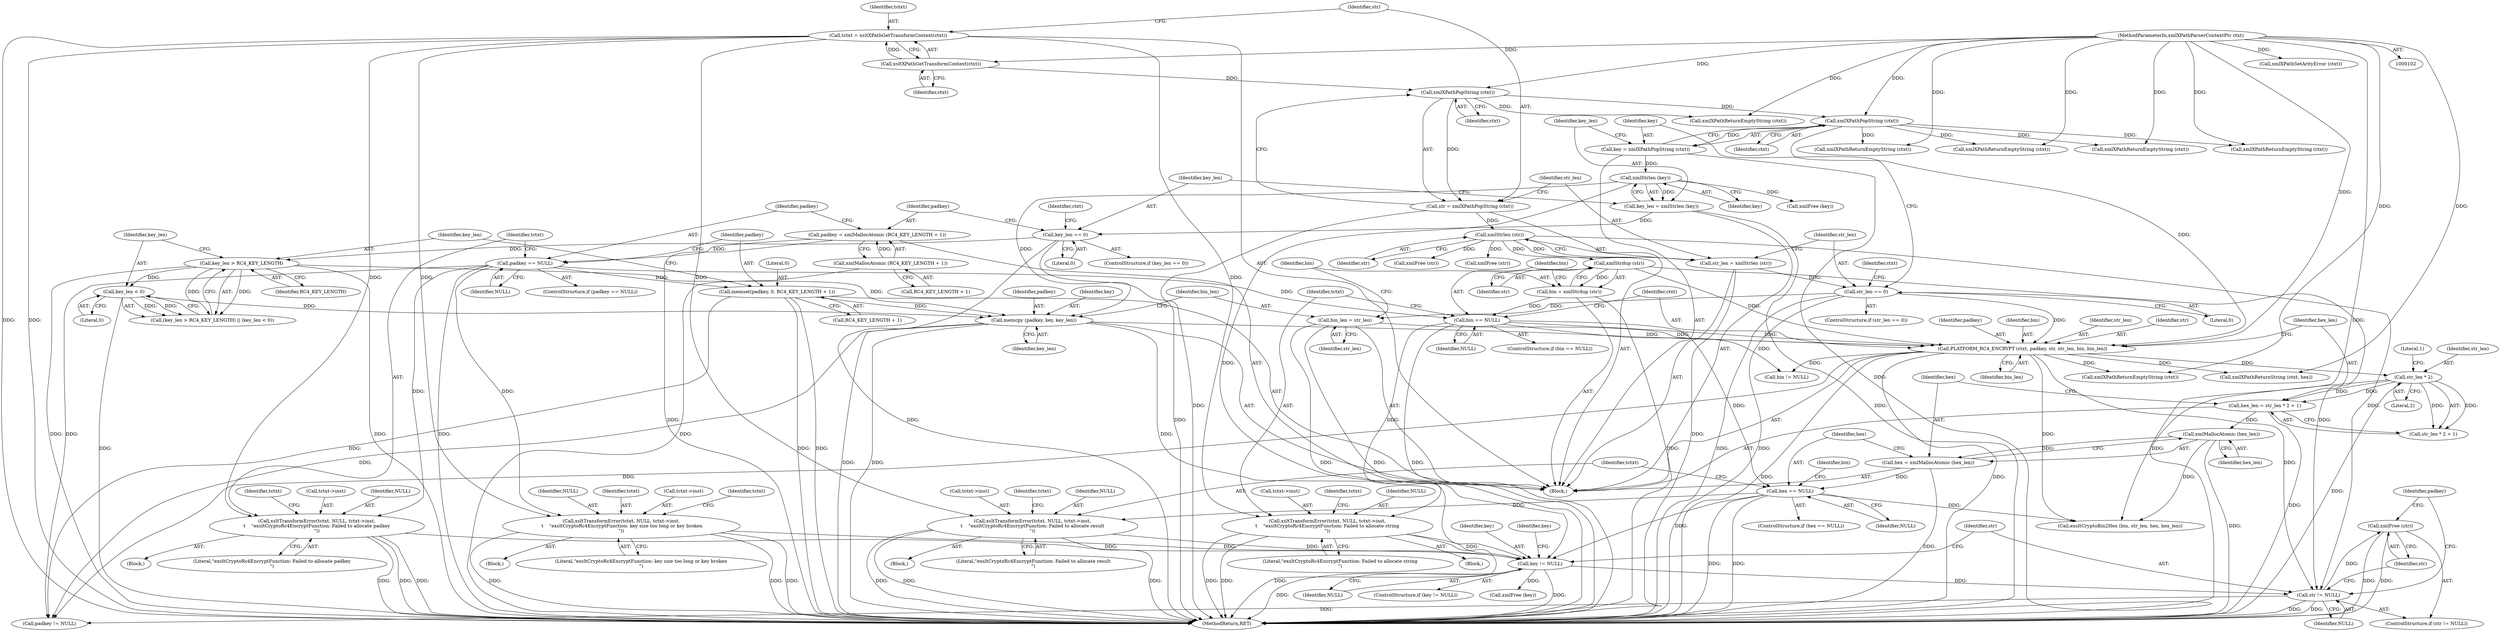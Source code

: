 digraph "0_Chrome_96dbafe288dbe2f0cc45fa3c39daf6d0c37acbab_1@pointer" {
"1000340" [label="(Call,xmlFree (str))"];
"1000337" [label="(Call,str != NULL)"];
"1000283" [label="(Call,PLATFORM_RC4_ENCRYPT (ctxt, padkey, str, str_len, bin, bin_len))"];
"1000178" [label="(Call,xmlXPathPopString (ctxt))"];
"1000160" [label="(Call,xmlXPathPopString (ctxt))"];
"1000156" [label="(Call,xsltXPathGetTransformContext(ctxt))"];
"1000103" [label="(MethodParameterIn,xmlXPathParserContextPtr ctxt)"];
"1000252" [label="(Call,memcpy (padkey, key, key_len))"];
"1000222" [label="(Call,memset(padkey, 0, RC4_KEY_LENGTH + 1))"];
"1000203" [label="(Call,padkey == NULL)"];
"1000196" [label="(Call,padkey = xmlMallocAtomic (RC4_KEY_LENGTH + 1))"];
"1000198" [label="(Call,xmlMallocAtomic (RC4_KEY_LENGTH + 1))"];
"1000182" [label="(Call,xmlStrlen (key))"];
"1000176" [label="(Call,key = xmlXPathPopString (ctxt))"];
"1000230" [label="(Call,key_len > RC4_KEY_LENGTH)"];
"1000185" [label="(Call,key_len == 0)"];
"1000180" [label="(Call,key_len = xmlStrlen (key))"];
"1000233" [label="(Call,key_len < 0)"];
"1000261" [label="(Call,xmlStrdup (str))"];
"1000164" [label="(Call,xmlStrlen (str))"];
"1000158" [label="(Call,str = xmlXPathPopString (ctxt))"];
"1000167" [label="(Call,str_len == 0)"];
"1000162" [label="(Call,str_len = xmlStrlen (str))"];
"1000264" [label="(Call,bin == NULL)"];
"1000259" [label="(Call,bin = xmlStrdup (str))"];
"1000256" [label="(Call,bin_len = str_len)"];
"1000331" [label="(Call,key != NULL)"];
"1000207" [label="(Call,xsltTransformError(tctxt, NULL, tctxt->inst,\n\t    \"exsltCryptoRc4EncryptFunction: Failed to allocate padkey\n\"))"];
"1000154" [label="(Call,tctxt = xsltXPathGetTransformContext(ctxt))"];
"1000237" [label="(Call,xsltTransformError(tctxt, NULL, tctxt->inst,\n \t    \"exsltCryptoRc4EncryptFunction: key size too long or key broken\n\"))"];
"1000302" [label="(Call,hex == NULL)"];
"1000297" [label="(Call,hex = xmlMallocAtomic (hex_len))"];
"1000299" [label="(Call,xmlMallocAtomic (hex_len))"];
"1000290" [label="(Call,hex_len = str_len * 2 + 1)"];
"1000293" [label="(Call,str_len * 2)"];
"1000268" [label="(Call,xsltTransformError(tctxt, NULL, tctxt->inst,\n\t    \"exsltCryptoRc4EncryptFunction: Failed to allocate string\n\"))"];
"1000306" [label="(Call,xsltTransformError(tctxt, NULL, tctxt->inst,\n\t    \"exsltCryptoRc4EncryptFunction: Failed to allocate result\n\"))"];
"1000203" [label="(Call,padkey == NULL)"];
"1000312" [label="(Literal,\"exsltCryptoRc4EncryptFunction: Failed to allocate result\n\")"];
"1000339" [label="(Identifier,NULL)"];
"1000246" [label="(Identifier,tctxt)"];
"1000232" [label="(Identifier,RC4_KEY_LENGTH)"];
"1000292" [label="(Call,str_len * 2 + 1)"];
"1000296" [label="(Literal,1)"];
"1000332" [label="(Identifier,key)"];
"1000257" [label="(Identifier,bin_len)"];
"1000298" [label="(Identifier,hex)"];
"1000334" [label="(Call,xmlFree (key))"];
"1000331" [label="(Call,key != NULL)"];
"1000252" [label="(Call,memcpy (padkey, key, key_len))"];
"1000157" [label="(Identifier,ctxt)"];
"1000262" [label="(Identifier,str)"];
"1000354" [label="(MethodReturn,RET)"];
"1000204" [label="(Identifier,padkey)"];
"1000213" [label="(Literal,\"exsltCryptoRc4EncryptFunction: Failed to allocate padkey\n\")"];
"1000243" [label="(Literal,\"exsltCryptoRc4EncryptFunction: key size too long or key broken\n\")"];
"1000280" [label="(Call,xmlXPathReturnEmptyString (ctxt))"];
"1000340" [label="(Call,xmlFree (str))"];
"1000309" [label="(Call,tctxt->inst)"];
"1000263" [label="(ControlStructure,if (bin == NULL))"];
"1000163" [label="(Identifier,str_len)"];
"1000224" [label="(Literal,0)"];
"1000349" [label="(Call,bin != NULL)"];
"1000271" [label="(Call,tctxt->inst)"];
"1000156" [label="(Call,xsltXPathGetTransformContext(ctxt))"];
"1000269" [label="(Identifier,tctxt)"];
"1000268" [label="(Call,xsltTransformError(tctxt, NULL, tctxt->inst,\n\t    \"exsltCryptoRc4EncryptFunction: Failed to allocate string\n\"))"];
"1000295" [label="(Literal,2)"];
"1000326" [label="(Call,xmlXPathReturnString (ctxt, hex))"];
"1000196" [label="(Call,padkey = xmlMallocAtomic (RC4_KEY_LENGTH + 1))"];
"1000183" [label="(Identifier,key)"];
"1000284" [label="(Identifier,ctxt)"];
"1000155" [label="(Identifier,tctxt)"];
"1000335" [label="(Identifier,key)"];
"1000103" [label="(MethodParameterIn,xmlXPathParserContextPtr ctxt)"];
"1000176" [label="(Call,key = xmlXPathPopString (ctxt))"];
"1000344" [label="(Identifier,padkey)"];
"1000167" [label="(Call,str_len == 0)"];
"1000223" [label="(Identifier,padkey)"];
"1000255" [label="(Identifier,key_len)"];
"1000206" [label="(Block,)"];
"1000300" [label="(Identifier,hex_len)"];
"1000291" [label="(Identifier,hex_len)"];
"1000207" [label="(Call,xsltTransformError(tctxt, NULL, tctxt->inst,\n\t    \"exsltCryptoRc4EncryptFunction: Failed to allocate padkey\n\"))"];
"1000180" [label="(Call,key_len = xmlStrlen (key))"];
"1000225" [label="(Call,RC4_KEY_LENGTH + 1)"];
"1000235" [label="(Literal,0)"];
"1000260" [label="(Identifier,bin)"];
"1000287" [label="(Identifier,str_len)"];
"1000277" [label="(Identifier,tctxt)"];
"1000305" [label="(Block,)"];
"1000237" [label="(Call,xsltTransformError(tctxt, NULL, tctxt->inst,\n \t    \"exsltCryptoRc4EncryptFunction: key size too long or key broken\n\"))"];
"1000166" [label="(ControlStructure,if (str_len == 0))"];
"1000179" [label="(Identifier,ctxt)"];
"1000199" [label="(Call,RC4_KEY_LENGTH + 1)"];
"1000336" [label="(ControlStructure,if (str != NULL))"];
"1000230" [label="(Call,key_len > RC4_KEY_LENGTH)"];
"1000177" [label="(Identifier,key)"];
"1000307" [label="(Identifier,tctxt)"];
"1000249" [label="(Call,xmlXPathReturnEmptyString (ctxt))"];
"1000303" [label="(Identifier,hex)"];
"1000289" [label="(Identifier,bin_len)"];
"1000181" [label="(Identifier,key_len)"];
"1000299" [label="(Call,xmlMallocAtomic (hex_len))"];
"1000302" [label="(Call,hex == NULL)"];
"1000154" [label="(Call,tctxt = xsltXPathGetTransformContext(ctxt))"];
"1000236" [label="(Block,)"];
"1000290" [label="(Call,hex_len = str_len * 2 + 1)"];
"1000286" [label="(Identifier,str)"];
"1000341" [label="(Identifier,str)"];
"1000267" [label="(Block,)"];
"1000270" [label="(Identifier,NULL)"];
"1000173" [label="(Call,xmlFree (str))"];
"1000191" [label="(Call,xmlFree (key))"];
"1000239" [label="(Identifier,NULL)"];
"1000210" [label="(Call,tctxt->inst)"];
"1000105" [label="(Block,)"];
"1000219" [label="(Call,xmlXPathReturnEmptyString (ctxt))"];
"1000202" [label="(ControlStructure,if (padkey == NULL))"];
"1000151" [label="(Call,xmlXPathSetArityError (ctxt))"];
"1000297" [label="(Call,hex = xmlMallocAtomic (hex_len))"];
"1000285" [label="(Identifier,padkey)"];
"1000229" [label="(Call,(key_len > RC4_KEY_LENGTH) || (key_len < 0))"];
"1000222" [label="(Call,memset(padkey, 0, RC4_KEY_LENGTH + 1))"];
"1000198" [label="(Call,xmlMallocAtomic (RC4_KEY_LENGTH + 1))"];
"1000301" [label="(ControlStructure,if (hex == NULL))"];
"1000160" [label="(Call,xmlXPathPopString (ctxt))"];
"1000184" [label="(ControlStructure,if (key_len == 0))"];
"1000315" [label="(Identifier,tctxt)"];
"1000256" [label="(Call,bin_len = str_len)"];
"1000231" [label="(Identifier,key_len)"];
"1000165" [label="(Identifier,str)"];
"1000208" [label="(Identifier,tctxt)"];
"1000254" [label="(Identifier,key)"];
"1000234" [label="(Identifier,key_len)"];
"1000333" [label="(Identifier,NULL)"];
"1000182" [label="(Call,xmlStrlen (key))"];
"1000306" [label="(Call,xsltTransformError(tctxt, NULL, tctxt->inst,\n\t    \"exsltCryptoRc4EncryptFunction: Failed to allocate result\n\"))"];
"1000209" [label="(Identifier,NULL)"];
"1000259" [label="(Call,bin = xmlStrdup (str))"];
"1000321" [label="(Call,exsltCryptoBin2Hex (bin, str_len, hex, hex_len))"];
"1000330" [label="(ControlStructure,if (key != NULL))"];
"1000238" [label="(Identifier,tctxt)"];
"1000343" [label="(Call,padkey != NULL)"];
"1000169" [label="(Literal,0)"];
"1000193" [label="(Call,xmlFree (str))"];
"1000186" [label="(Identifier,key_len)"];
"1000197" [label="(Identifier,padkey)"];
"1000283" [label="(Call,PLATFORM_RC4_ENCRYPT (ctxt, padkey, str, str_len, bin, bin_len))"];
"1000264" [label="(Call,bin == NULL)"];
"1000178" [label="(Call,xmlXPathPopString (ctxt))"];
"1000205" [label="(Identifier,NULL)"];
"1000190" [label="(Identifier,ctxt)"];
"1000258" [label="(Identifier,str_len)"];
"1000216" [label="(Identifier,tctxt)"];
"1000233" [label="(Call,key_len < 0)"];
"1000318" [label="(Call,xmlXPathReturnEmptyString (ctxt))"];
"1000158" [label="(Call,str = xmlXPathPopString (ctxt))"];
"1000161" [label="(Identifier,ctxt)"];
"1000240" [label="(Call,tctxt->inst)"];
"1000164" [label="(Call,xmlStrlen (str))"];
"1000159" [label="(Identifier,str)"];
"1000162" [label="(Call,str_len = xmlStrlen (str))"];
"1000185" [label="(Call,key_len == 0)"];
"1000172" [label="(Identifier,ctxt)"];
"1000322" [label="(Identifier,bin)"];
"1000189" [label="(Call,xmlXPathReturnEmptyString (ctxt))"];
"1000338" [label="(Identifier,str)"];
"1000265" [label="(Identifier,bin)"];
"1000294" [label="(Identifier,str_len)"];
"1000274" [label="(Literal,\"exsltCryptoRc4EncryptFunction: Failed to allocate string\n\")"];
"1000337" [label="(Call,str != NULL)"];
"1000293" [label="(Call,str_len * 2)"];
"1000288" [label="(Identifier,bin)"];
"1000308" [label="(Identifier,NULL)"];
"1000253" [label="(Identifier,padkey)"];
"1000168" [label="(Identifier,str_len)"];
"1000304" [label="(Identifier,NULL)"];
"1000261" [label="(Call,xmlStrdup (str))"];
"1000266" [label="(Identifier,NULL)"];
"1000187" [label="(Literal,0)"];
"1000171" [label="(Call,xmlXPathReturnEmptyString (ctxt))"];
"1000340" -> "1000336"  [label="AST: "];
"1000340" -> "1000341"  [label="CFG: "];
"1000341" -> "1000340"  [label="AST: "];
"1000344" -> "1000340"  [label="CFG: "];
"1000340" -> "1000354"  [label="DDG: "];
"1000340" -> "1000354"  [label="DDG: "];
"1000337" -> "1000340"  [label="DDG: "];
"1000337" -> "1000336"  [label="AST: "];
"1000337" -> "1000339"  [label="CFG: "];
"1000338" -> "1000337"  [label="AST: "];
"1000339" -> "1000337"  [label="AST: "];
"1000341" -> "1000337"  [label="CFG: "];
"1000344" -> "1000337"  [label="CFG: "];
"1000337" -> "1000354"  [label="DDG: "];
"1000337" -> "1000354"  [label="DDG: "];
"1000283" -> "1000337"  [label="DDG: "];
"1000261" -> "1000337"  [label="DDG: "];
"1000164" -> "1000337"  [label="DDG: "];
"1000331" -> "1000337"  [label="DDG: "];
"1000337" -> "1000343"  [label="DDG: "];
"1000283" -> "1000105"  [label="AST: "];
"1000283" -> "1000289"  [label="CFG: "];
"1000284" -> "1000283"  [label="AST: "];
"1000285" -> "1000283"  [label="AST: "];
"1000286" -> "1000283"  [label="AST: "];
"1000287" -> "1000283"  [label="AST: "];
"1000288" -> "1000283"  [label="AST: "];
"1000289" -> "1000283"  [label="AST: "];
"1000291" -> "1000283"  [label="CFG: "];
"1000283" -> "1000354"  [label="DDG: "];
"1000283" -> "1000354"  [label="DDG: "];
"1000178" -> "1000283"  [label="DDG: "];
"1000103" -> "1000283"  [label="DDG: "];
"1000252" -> "1000283"  [label="DDG: "];
"1000261" -> "1000283"  [label="DDG: "];
"1000167" -> "1000283"  [label="DDG: "];
"1000264" -> "1000283"  [label="DDG: "];
"1000256" -> "1000283"  [label="DDG: "];
"1000283" -> "1000293"  [label="DDG: "];
"1000283" -> "1000318"  [label="DDG: "];
"1000283" -> "1000321"  [label="DDG: "];
"1000283" -> "1000326"  [label="DDG: "];
"1000283" -> "1000343"  [label="DDG: "];
"1000283" -> "1000349"  [label="DDG: "];
"1000178" -> "1000176"  [label="AST: "];
"1000178" -> "1000179"  [label="CFG: "];
"1000179" -> "1000178"  [label="AST: "];
"1000176" -> "1000178"  [label="CFG: "];
"1000178" -> "1000176"  [label="DDG: "];
"1000160" -> "1000178"  [label="DDG: "];
"1000103" -> "1000178"  [label="DDG: "];
"1000178" -> "1000189"  [label="DDG: "];
"1000178" -> "1000219"  [label="DDG: "];
"1000178" -> "1000249"  [label="DDG: "];
"1000178" -> "1000280"  [label="DDG: "];
"1000160" -> "1000158"  [label="AST: "];
"1000160" -> "1000161"  [label="CFG: "];
"1000161" -> "1000160"  [label="AST: "];
"1000158" -> "1000160"  [label="CFG: "];
"1000160" -> "1000158"  [label="DDG: "];
"1000156" -> "1000160"  [label="DDG: "];
"1000103" -> "1000160"  [label="DDG: "];
"1000160" -> "1000171"  [label="DDG: "];
"1000156" -> "1000154"  [label="AST: "];
"1000156" -> "1000157"  [label="CFG: "];
"1000157" -> "1000156"  [label="AST: "];
"1000154" -> "1000156"  [label="CFG: "];
"1000156" -> "1000154"  [label="DDG: "];
"1000103" -> "1000156"  [label="DDG: "];
"1000103" -> "1000102"  [label="AST: "];
"1000103" -> "1000354"  [label="DDG: "];
"1000103" -> "1000151"  [label="DDG: "];
"1000103" -> "1000171"  [label="DDG: "];
"1000103" -> "1000189"  [label="DDG: "];
"1000103" -> "1000219"  [label="DDG: "];
"1000103" -> "1000249"  [label="DDG: "];
"1000103" -> "1000280"  [label="DDG: "];
"1000103" -> "1000318"  [label="DDG: "];
"1000103" -> "1000326"  [label="DDG: "];
"1000252" -> "1000105"  [label="AST: "];
"1000252" -> "1000255"  [label="CFG: "];
"1000253" -> "1000252"  [label="AST: "];
"1000254" -> "1000252"  [label="AST: "];
"1000255" -> "1000252"  [label="AST: "];
"1000257" -> "1000252"  [label="CFG: "];
"1000252" -> "1000354"  [label="DDG: "];
"1000252" -> "1000354"  [label="DDG: "];
"1000222" -> "1000252"  [label="DDG: "];
"1000182" -> "1000252"  [label="DDG: "];
"1000230" -> "1000252"  [label="DDG: "];
"1000233" -> "1000252"  [label="DDG: "];
"1000252" -> "1000331"  [label="DDG: "];
"1000252" -> "1000343"  [label="DDG: "];
"1000222" -> "1000105"  [label="AST: "];
"1000222" -> "1000225"  [label="CFG: "];
"1000223" -> "1000222"  [label="AST: "];
"1000224" -> "1000222"  [label="AST: "];
"1000225" -> "1000222"  [label="AST: "];
"1000231" -> "1000222"  [label="CFG: "];
"1000222" -> "1000354"  [label="DDG: "];
"1000222" -> "1000354"  [label="DDG: "];
"1000203" -> "1000222"  [label="DDG: "];
"1000222" -> "1000343"  [label="DDG: "];
"1000203" -> "1000202"  [label="AST: "];
"1000203" -> "1000205"  [label="CFG: "];
"1000204" -> "1000203"  [label="AST: "];
"1000205" -> "1000203"  [label="AST: "];
"1000208" -> "1000203"  [label="CFG: "];
"1000223" -> "1000203"  [label="CFG: "];
"1000203" -> "1000354"  [label="DDG: "];
"1000196" -> "1000203"  [label="DDG: "];
"1000203" -> "1000207"  [label="DDG: "];
"1000203" -> "1000237"  [label="DDG: "];
"1000203" -> "1000264"  [label="DDG: "];
"1000203" -> "1000343"  [label="DDG: "];
"1000196" -> "1000105"  [label="AST: "];
"1000196" -> "1000198"  [label="CFG: "];
"1000197" -> "1000196"  [label="AST: "];
"1000198" -> "1000196"  [label="AST: "];
"1000204" -> "1000196"  [label="CFG: "];
"1000196" -> "1000354"  [label="DDG: "];
"1000198" -> "1000196"  [label="DDG: "];
"1000198" -> "1000199"  [label="CFG: "];
"1000199" -> "1000198"  [label="AST: "];
"1000198" -> "1000354"  [label="DDG: "];
"1000182" -> "1000180"  [label="AST: "];
"1000182" -> "1000183"  [label="CFG: "];
"1000183" -> "1000182"  [label="AST: "];
"1000180" -> "1000182"  [label="CFG: "];
"1000182" -> "1000180"  [label="DDG: "];
"1000176" -> "1000182"  [label="DDG: "];
"1000182" -> "1000191"  [label="DDG: "];
"1000182" -> "1000331"  [label="DDG: "];
"1000176" -> "1000105"  [label="AST: "];
"1000177" -> "1000176"  [label="AST: "];
"1000181" -> "1000176"  [label="CFG: "];
"1000176" -> "1000354"  [label="DDG: "];
"1000230" -> "1000229"  [label="AST: "];
"1000230" -> "1000232"  [label="CFG: "];
"1000231" -> "1000230"  [label="AST: "];
"1000232" -> "1000230"  [label="AST: "];
"1000234" -> "1000230"  [label="CFG: "];
"1000229" -> "1000230"  [label="CFG: "];
"1000230" -> "1000354"  [label="DDG: "];
"1000230" -> "1000354"  [label="DDG: "];
"1000230" -> "1000229"  [label="DDG: "];
"1000230" -> "1000229"  [label="DDG: "];
"1000185" -> "1000230"  [label="DDG: "];
"1000230" -> "1000233"  [label="DDG: "];
"1000185" -> "1000184"  [label="AST: "];
"1000185" -> "1000187"  [label="CFG: "];
"1000186" -> "1000185"  [label="AST: "];
"1000187" -> "1000185"  [label="AST: "];
"1000190" -> "1000185"  [label="CFG: "];
"1000197" -> "1000185"  [label="CFG: "];
"1000185" -> "1000354"  [label="DDG: "];
"1000185" -> "1000354"  [label="DDG: "];
"1000180" -> "1000185"  [label="DDG: "];
"1000180" -> "1000105"  [label="AST: "];
"1000181" -> "1000180"  [label="AST: "];
"1000186" -> "1000180"  [label="CFG: "];
"1000180" -> "1000354"  [label="DDG: "];
"1000233" -> "1000229"  [label="AST: "];
"1000233" -> "1000235"  [label="CFG: "];
"1000234" -> "1000233"  [label="AST: "];
"1000235" -> "1000233"  [label="AST: "];
"1000229" -> "1000233"  [label="CFG: "];
"1000233" -> "1000354"  [label="DDG: "];
"1000233" -> "1000229"  [label="DDG: "];
"1000233" -> "1000229"  [label="DDG: "];
"1000261" -> "1000259"  [label="AST: "];
"1000261" -> "1000262"  [label="CFG: "];
"1000262" -> "1000261"  [label="AST: "];
"1000259" -> "1000261"  [label="CFG: "];
"1000261" -> "1000259"  [label="DDG: "];
"1000164" -> "1000261"  [label="DDG: "];
"1000164" -> "1000162"  [label="AST: "];
"1000164" -> "1000165"  [label="CFG: "];
"1000165" -> "1000164"  [label="AST: "];
"1000162" -> "1000164"  [label="CFG: "];
"1000164" -> "1000162"  [label="DDG: "];
"1000158" -> "1000164"  [label="DDG: "];
"1000164" -> "1000173"  [label="DDG: "];
"1000164" -> "1000193"  [label="DDG: "];
"1000158" -> "1000105"  [label="AST: "];
"1000159" -> "1000158"  [label="AST: "];
"1000163" -> "1000158"  [label="CFG: "];
"1000158" -> "1000354"  [label="DDG: "];
"1000167" -> "1000166"  [label="AST: "];
"1000167" -> "1000169"  [label="CFG: "];
"1000168" -> "1000167"  [label="AST: "];
"1000169" -> "1000167"  [label="AST: "];
"1000172" -> "1000167"  [label="CFG: "];
"1000177" -> "1000167"  [label="CFG: "];
"1000167" -> "1000354"  [label="DDG: "];
"1000167" -> "1000354"  [label="DDG: "];
"1000162" -> "1000167"  [label="DDG: "];
"1000167" -> "1000256"  [label="DDG: "];
"1000162" -> "1000105"  [label="AST: "];
"1000163" -> "1000162"  [label="AST: "];
"1000168" -> "1000162"  [label="CFG: "];
"1000162" -> "1000354"  [label="DDG: "];
"1000264" -> "1000263"  [label="AST: "];
"1000264" -> "1000266"  [label="CFG: "];
"1000265" -> "1000264"  [label="AST: "];
"1000266" -> "1000264"  [label="AST: "];
"1000269" -> "1000264"  [label="CFG: "];
"1000284" -> "1000264"  [label="CFG: "];
"1000264" -> "1000354"  [label="DDG: "];
"1000259" -> "1000264"  [label="DDG: "];
"1000264" -> "1000268"  [label="DDG: "];
"1000264" -> "1000302"  [label="DDG: "];
"1000264" -> "1000349"  [label="DDG: "];
"1000259" -> "1000105"  [label="AST: "];
"1000260" -> "1000259"  [label="AST: "];
"1000265" -> "1000259"  [label="CFG: "];
"1000259" -> "1000354"  [label="DDG: "];
"1000256" -> "1000105"  [label="AST: "];
"1000256" -> "1000258"  [label="CFG: "];
"1000257" -> "1000256"  [label="AST: "];
"1000258" -> "1000256"  [label="AST: "];
"1000260" -> "1000256"  [label="CFG: "];
"1000256" -> "1000354"  [label="DDG: "];
"1000256" -> "1000354"  [label="DDG: "];
"1000331" -> "1000330"  [label="AST: "];
"1000331" -> "1000333"  [label="CFG: "];
"1000332" -> "1000331"  [label="AST: "];
"1000333" -> "1000331"  [label="AST: "];
"1000335" -> "1000331"  [label="CFG: "];
"1000338" -> "1000331"  [label="CFG: "];
"1000331" -> "1000354"  [label="DDG: "];
"1000331" -> "1000354"  [label="DDG: "];
"1000207" -> "1000331"  [label="DDG: "];
"1000237" -> "1000331"  [label="DDG: "];
"1000302" -> "1000331"  [label="DDG: "];
"1000268" -> "1000331"  [label="DDG: "];
"1000306" -> "1000331"  [label="DDG: "];
"1000331" -> "1000334"  [label="DDG: "];
"1000207" -> "1000206"  [label="AST: "];
"1000207" -> "1000213"  [label="CFG: "];
"1000208" -> "1000207"  [label="AST: "];
"1000209" -> "1000207"  [label="AST: "];
"1000210" -> "1000207"  [label="AST: "];
"1000213" -> "1000207"  [label="AST: "];
"1000216" -> "1000207"  [label="CFG: "];
"1000207" -> "1000354"  [label="DDG: "];
"1000207" -> "1000354"  [label="DDG: "];
"1000207" -> "1000354"  [label="DDG: "];
"1000154" -> "1000207"  [label="DDG: "];
"1000154" -> "1000105"  [label="AST: "];
"1000155" -> "1000154"  [label="AST: "];
"1000159" -> "1000154"  [label="CFG: "];
"1000154" -> "1000354"  [label="DDG: "];
"1000154" -> "1000354"  [label="DDG: "];
"1000154" -> "1000237"  [label="DDG: "];
"1000154" -> "1000268"  [label="DDG: "];
"1000154" -> "1000306"  [label="DDG: "];
"1000237" -> "1000236"  [label="AST: "];
"1000237" -> "1000243"  [label="CFG: "];
"1000238" -> "1000237"  [label="AST: "];
"1000239" -> "1000237"  [label="AST: "];
"1000240" -> "1000237"  [label="AST: "];
"1000243" -> "1000237"  [label="AST: "];
"1000246" -> "1000237"  [label="CFG: "];
"1000237" -> "1000354"  [label="DDG: "];
"1000237" -> "1000354"  [label="DDG: "];
"1000237" -> "1000354"  [label="DDG: "];
"1000302" -> "1000301"  [label="AST: "];
"1000302" -> "1000304"  [label="CFG: "];
"1000303" -> "1000302"  [label="AST: "];
"1000304" -> "1000302"  [label="AST: "];
"1000307" -> "1000302"  [label="CFG: "];
"1000322" -> "1000302"  [label="CFG: "];
"1000302" -> "1000354"  [label="DDG: "];
"1000302" -> "1000354"  [label="DDG: "];
"1000297" -> "1000302"  [label="DDG: "];
"1000302" -> "1000306"  [label="DDG: "];
"1000302" -> "1000321"  [label="DDG: "];
"1000297" -> "1000105"  [label="AST: "];
"1000297" -> "1000299"  [label="CFG: "];
"1000298" -> "1000297"  [label="AST: "];
"1000299" -> "1000297"  [label="AST: "];
"1000303" -> "1000297"  [label="CFG: "];
"1000297" -> "1000354"  [label="DDG: "];
"1000299" -> "1000297"  [label="DDG: "];
"1000299" -> "1000300"  [label="CFG: "];
"1000300" -> "1000299"  [label="AST: "];
"1000299" -> "1000354"  [label="DDG: "];
"1000290" -> "1000299"  [label="DDG: "];
"1000299" -> "1000321"  [label="DDG: "];
"1000290" -> "1000105"  [label="AST: "];
"1000290" -> "1000292"  [label="CFG: "];
"1000291" -> "1000290"  [label="AST: "];
"1000292" -> "1000290"  [label="AST: "];
"1000298" -> "1000290"  [label="CFG: "];
"1000290" -> "1000354"  [label="DDG: "];
"1000293" -> "1000290"  [label="DDG: "];
"1000293" -> "1000290"  [label="DDG: "];
"1000293" -> "1000292"  [label="AST: "];
"1000293" -> "1000295"  [label="CFG: "];
"1000294" -> "1000293"  [label="AST: "];
"1000295" -> "1000293"  [label="AST: "];
"1000296" -> "1000293"  [label="CFG: "];
"1000293" -> "1000354"  [label="DDG: "];
"1000293" -> "1000292"  [label="DDG: "];
"1000293" -> "1000292"  [label="DDG: "];
"1000293" -> "1000321"  [label="DDG: "];
"1000268" -> "1000267"  [label="AST: "];
"1000268" -> "1000274"  [label="CFG: "];
"1000269" -> "1000268"  [label="AST: "];
"1000270" -> "1000268"  [label="AST: "];
"1000271" -> "1000268"  [label="AST: "];
"1000274" -> "1000268"  [label="AST: "];
"1000277" -> "1000268"  [label="CFG: "];
"1000268" -> "1000354"  [label="DDG: "];
"1000268" -> "1000354"  [label="DDG: "];
"1000268" -> "1000354"  [label="DDG: "];
"1000306" -> "1000305"  [label="AST: "];
"1000306" -> "1000312"  [label="CFG: "];
"1000307" -> "1000306"  [label="AST: "];
"1000308" -> "1000306"  [label="AST: "];
"1000309" -> "1000306"  [label="AST: "];
"1000312" -> "1000306"  [label="AST: "];
"1000315" -> "1000306"  [label="CFG: "];
"1000306" -> "1000354"  [label="DDG: "];
"1000306" -> "1000354"  [label="DDG: "];
"1000306" -> "1000354"  [label="DDG: "];
}
